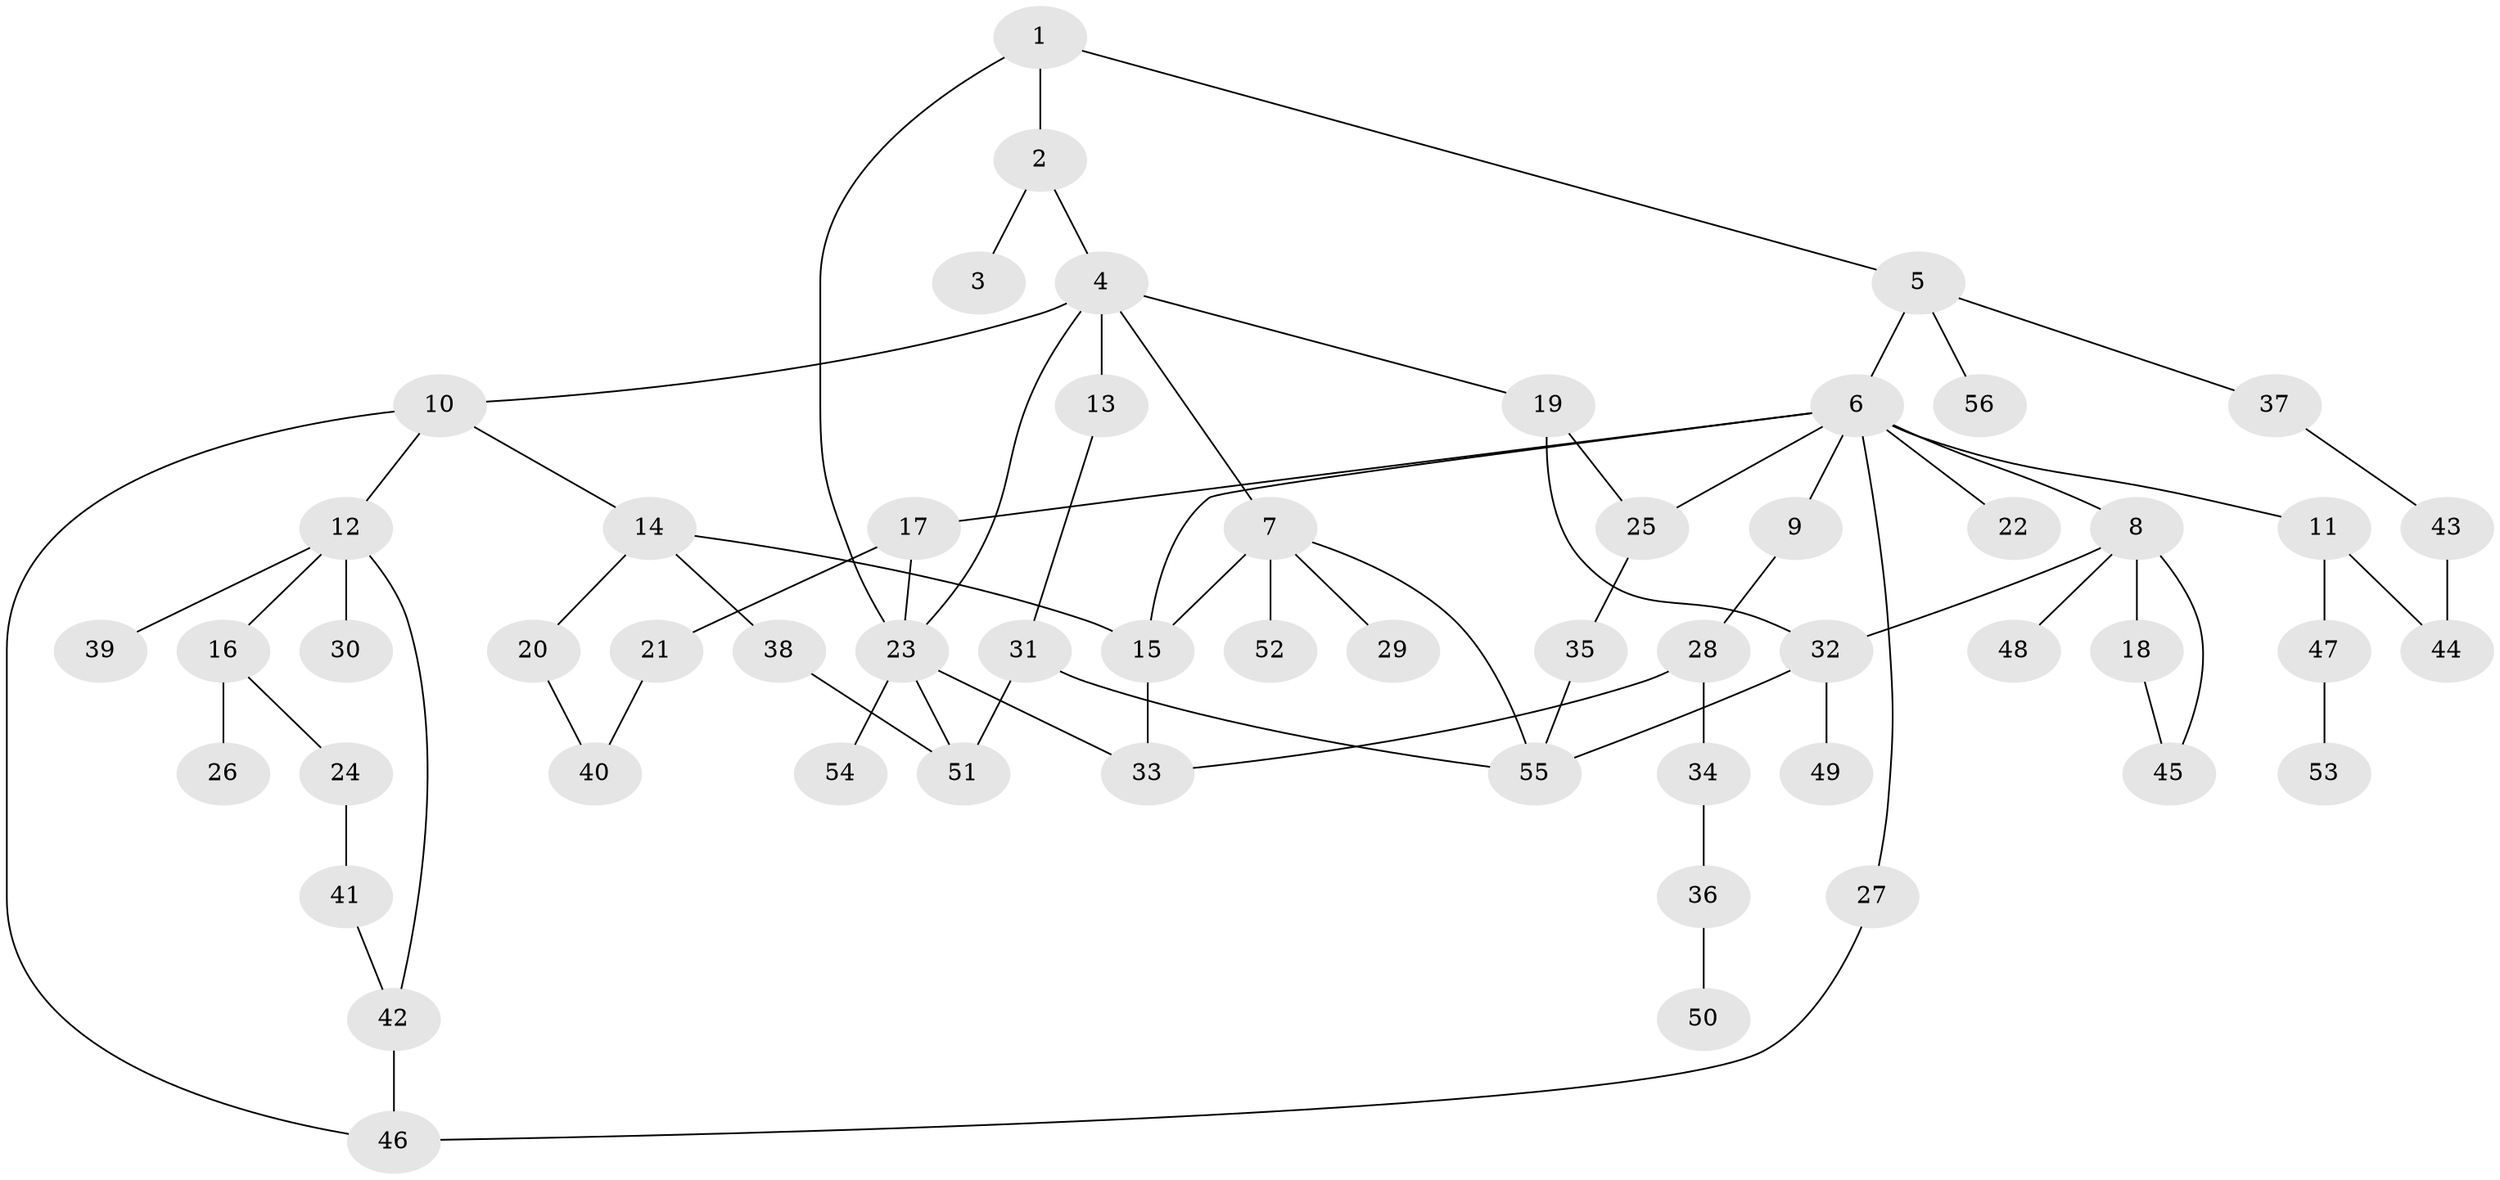 // Generated by graph-tools (version 1.1) at 2025/01/03/09/25 03:01:01]
// undirected, 56 vertices, 74 edges
graph export_dot {
graph [start="1"]
  node [color=gray90,style=filled];
  1;
  2;
  3;
  4;
  5;
  6;
  7;
  8;
  9;
  10;
  11;
  12;
  13;
  14;
  15;
  16;
  17;
  18;
  19;
  20;
  21;
  22;
  23;
  24;
  25;
  26;
  27;
  28;
  29;
  30;
  31;
  32;
  33;
  34;
  35;
  36;
  37;
  38;
  39;
  40;
  41;
  42;
  43;
  44;
  45;
  46;
  47;
  48;
  49;
  50;
  51;
  52;
  53;
  54;
  55;
  56;
  1 -- 2;
  1 -- 5;
  1 -- 23;
  2 -- 3;
  2 -- 4;
  4 -- 7;
  4 -- 10;
  4 -- 13;
  4 -- 19;
  4 -- 23;
  5 -- 6;
  5 -- 37;
  5 -- 56;
  6 -- 8;
  6 -- 9;
  6 -- 11;
  6 -- 15;
  6 -- 17;
  6 -- 22;
  6 -- 25;
  6 -- 27;
  7 -- 29;
  7 -- 52;
  7 -- 55;
  7 -- 15;
  8 -- 18;
  8 -- 45;
  8 -- 48;
  8 -- 32;
  9 -- 28;
  10 -- 12;
  10 -- 14;
  10 -- 46;
  11 -- 44;
  11 -- 47;
  12 -- 16;
  12 -- 30;
  12 -- 39;
  12 -- 42;
  13 -- 31;
  14 -- 20;
  14 -- 38;
  14 -- 15;
  15 -- 33;
  16 -- 24;
  16 -- 26;
  17 -- 21;
  17 -- 23;
  18 -- 45;
  19 -- 32;
  19 -- 25;
  20 -- 40;
  21 -- 40;
  23 -- 33;
  23 -- 51;
  23 -- 54;
  24 -- 41;
  25 -- 35;
  27 -- 46;
  28 -- 34;
  28 -- 33;
  31 -- 51;
  31 -- 55;
  32 -- 49;
  32 -- 55;
  34 -- 36;
  35 -- 55;
  36 -- 50;
  37 -- 43;
  38 -- 51;
  41 -- 42;
  42 -- 46;
  43 -- 44;
  47 -- 53;
}
